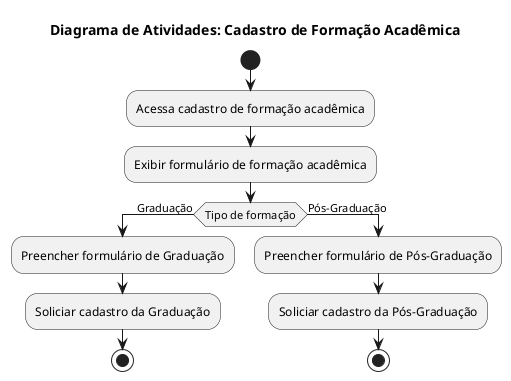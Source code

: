 @startuml   diagramaAtividade

    title "Diagrama de Atividades: Cadastro de Formação Acadêmica"

	start
    :Acessa cadastro de formação acadêmica;
    :Exibir formulário de formação acadêmica;
    if (Tipo de formação) then (Graduação)
    	:Preencher formulário de Graduação;
		:Soliciar cadastro da Graduação;
		stop
    else (Pós-Graduação)
    	:Preencher formulário de Pós-Graduação;
		:Soliciar cadastro da Pós-Graduação;
		stop
    endif
@enduml
